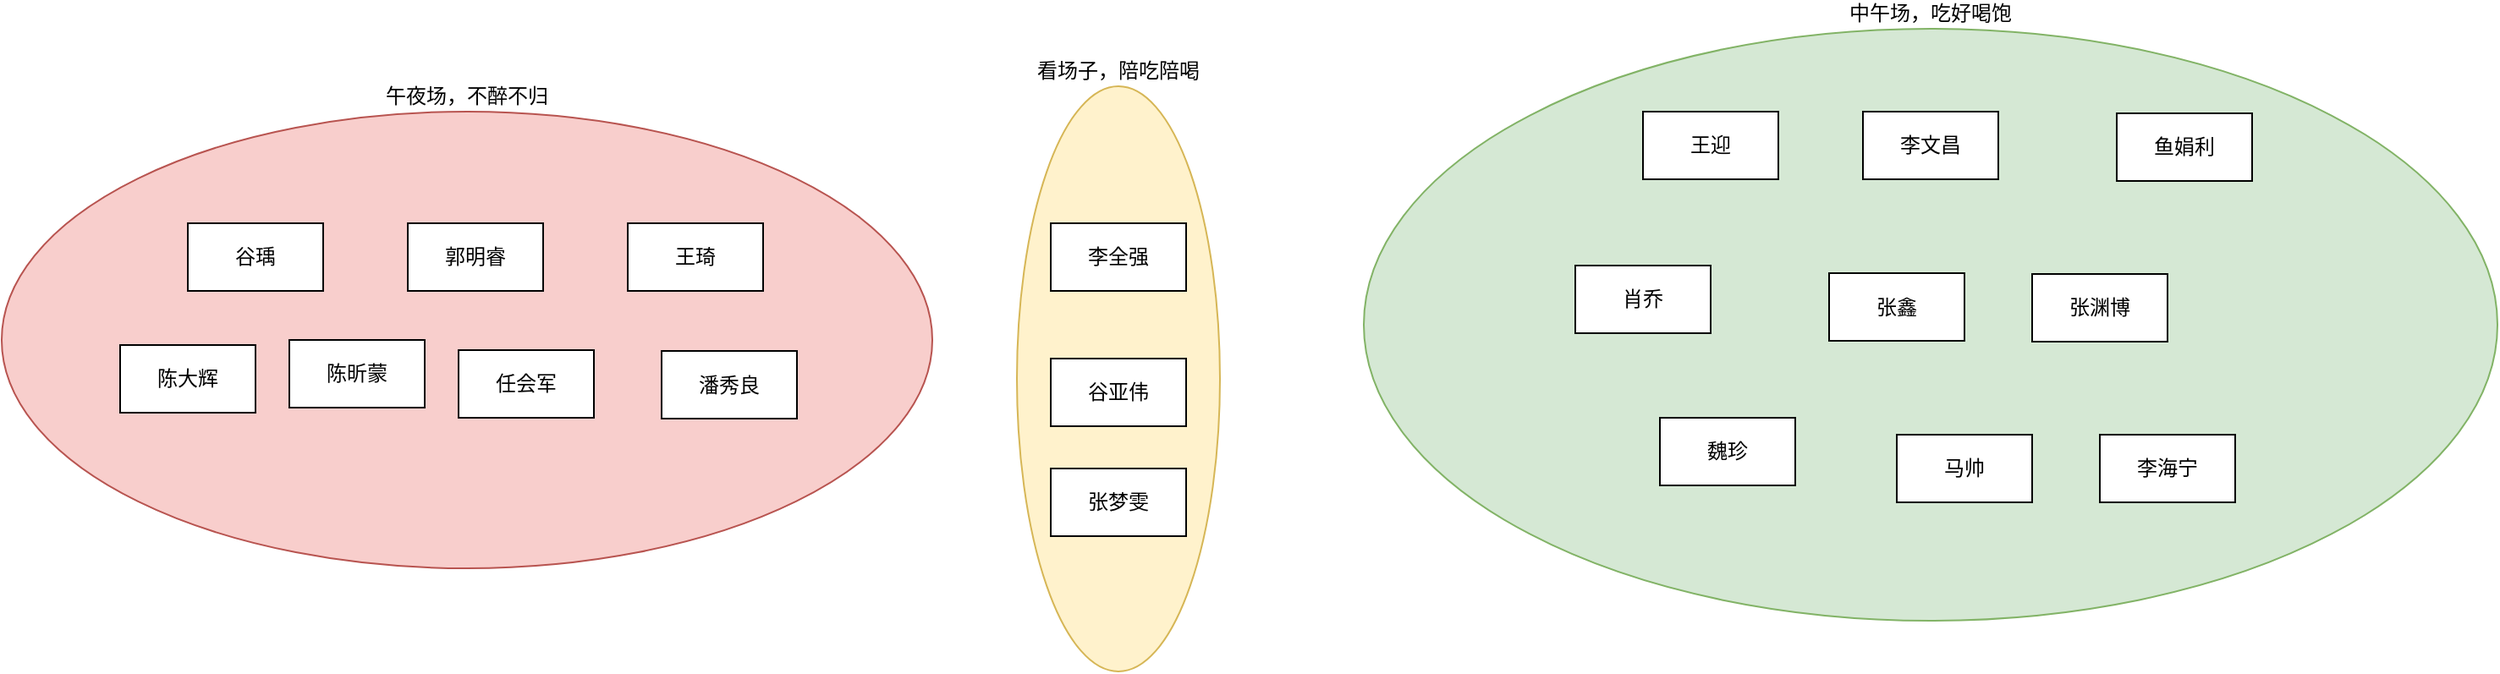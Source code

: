 <mxfile version="12.3.6" type="github" pages="1">
  <diagram id="hPLD487_rrXhkc1wJRE6" name="第 1 页">
    <mxGraphModel dx="2233" dy="735" grid="1" gridSize="10" guides="1" tooltips="1" connect="1" arrows="1" fold="1" page="1" pageScale="1" pageWidth="827" pageHeight="1169" math="0" shadow="0">
      <root>
        <mxCell id="0"/>
        <mxCell id="1" parent="0"/>
        <mxCell id="DdJCxJpUbqCv-p2f7Ykp-24" value="看场子，陪吃陪喝" style="ellipse;whiteSpace=wrap;html=1;labelPosition=center;verticalLabelPosition=top;align=center;verticalAlign=bottom;fillColor=#fff2cc;strokeColor=#d6b656;" parent="1" vertex="1">
          <mxGeometry x="490" y="254" width="120" height="346" as="geometry"/>
        </mxCell>
        <mxCell id="DdJCxJpUbqCv-p2f7Ykp-23" value="午夜场，不醉不归" style="ellipse;whiteSpace=wrap;html=1;fillColor=#f8cecc;strokeColor=#b85450;labelPosition=center;verticalLabelPosition=top;align=center;verticalAlign=bottom;" parent="1" vertex="1">
          <mxGeometry x="-110" y="269" width="550" height="270" as="geometry"/>
        </mxCell>
        <mxCell id="DdJCxJpUbqCv-p2f7Ykp-22" value="中午场，吃好喝饱" style="ellipse;whiteSpace=wrap;html=1;fillColor=#d5e8d4;strokeColor=#82b366;labelPosition=center;verticalLabelPosition=top;align=center;verticalAlign=bottom;" parent="1" vertex="1">
          <mxGeometry x="695" y="220" width="670" height="350" as="geometry"/>
        </mxCell>
        <mxCell id="sdnDIcvm3d-ZbP6BMYlY-1" value="李全强" style="rounded=0;whiteSpace=wrap;html=1;" parent="1" vertex="1">
          <mxGeometry x="510" y="335" width="80" height="40" as="geometry"/>
        </mxCell>
        <mxCell id="DdJCxJpUbqCv-p2f7Ykp-1" value="谷亚伟" style="rounded=0;whiteSpace=wrap;html=1;" parent="1" vertex="1">
          <mxGeometry x="510" y="415" width="80" height="40" as="geometry"/>
        </mxCell>
        <mxCell id="DdJCxJpUbqCv-p2f7Ykp-2" value="谷瑀" style="rounded=0;whiteSpace=wrap;html=1;" parent="1" vertex="1">
          <mxGeometry y="335" width="80" height="40" as="geometry"/>
        </mxCell>
        <mxCell id="DdJCxJpUbqCv-p2f7Ykp-3" value="郭明睿" style="rounded=0;whiteSpace=wrap;html=1;" parent="1" vertex="1">
          <mxGeometry x="130" y="335" width="80" height="40" as="geometry"/>
        </mxCell>
        <mxCell id="DdJCxJpUbqCv-p2f7Ykp-4" value="王琦" style="rounded=0;whiteSpace=wrap;html=1;" parent="1" vertex="1">
          <mxGeometry x="260" y="335" width="80" height="40" as="geometry"/>
        </mxCell>
        <mxCell id="DdJCxJpUbqCv-p2f7Ykp-5" value="李文昌" style="rounded=0;whiteSpace=wrap;html=1;" parent="1" vertex="1">
          <mxGeometry x="990" y="269" width="80" height="40" as="geometry"/>
        </mxCell>
        <mxCell id="DdJCxJpUbqCv-p2f7Ykp-6" value="王迎" style="rounded=0;whiteSpace=wrap;html=1;" parent="1" vertex="1">
          <mxGeometry x="860" y="269" width="80" height="40" as="geometry"/>
        </mxCell>
        <mxCell id="DdJCxJpUbqCv-p2f7Ykp-9" value="肖乔" style="rounded=0;whiteSpace=wrap;html=1;" parent="1" vertex="1">
          <mxGeometry x="820" y="360" width="80" height="40" as="geometry"/>
        </mxCell>
        <mxCell id="DdJCxJpUbqCv-p2f7Ykp-11" value="陈大辉" style="rounded=0;whiteSpace=wrap;html=1;" parent="1" vertex="1">
          <mxGeometry x="-40" y="407" width="80" height="40" as="geometry"/>
        </mxCell>
        <mxCell id="DdJCxJpUbqCv-p2f7Ykp-12" value="潘秀良" style="rounded=0;whiteSpace=wrap;html=1;" parent="1" vertex="1">
          <mxGeometry x="280" y="410.5" width="80" height="40" as="geometry"/>
        </mxCell>
        <mxCell id="DdJCxJpUbqCv-p2f7Ykp-13" value="鱼娟利" style="rounded=0;whiteSpace=wrap;html=1;" parent="1" vertex="1">
          <mxGeometry x="1140" y="270" width="80" height="40" as="geometry"/>
        </mxCell>
        <mxCell id="DdJCxJpUbqCv-p2f7Ykp-14" value="张鑫" style="rounded=0;whiteSpace=wrap;html=1;" parent="1" vertex="1">
          <mxGeometry x="970" y="364.5" width="80" height="40" as="geometry"/>
        </mxCell>
        <mxCell id="DdJCxJpUbqCv-p2f7Ykp-15" value="任会军" style="rounded=0;whiteSpace=wrap;html=1;" parent="1" vertex="1">
          <mxGeometry x="160" y="410" width="80" height="40" as="geometry"/>
        </mxCell>
        <mxCell id="DdJCxJpUbqCv-p2f7Ykp-16" value="魏珍" style="rounded=0;whiteSpace=wrap;html=1;" parent="1" vertex="1">
          <mxGeometry x="870" y="450" width="80" height="40" as="geometry"/>
        </mxCell>
        <mxCell id="DdJCxJpUbqCv-p2f7Ykp-17" value="张渊博" style="rounded=0;whiteSpace=wrap;html=1;" parent="1" vertex="1">
          <mxGeometry x="1090" y="365" width="80" height="40" as="geometry"/>
        </mxCell>
        <mxCell id="DdJCxJpUbqCv-p2f7Ykp-18" value="马帅" style="rounded=0;whiteSpace=wrap;html=1;" parent="1" vertex="1">
          <mxGeometry x="1010" y="460" width="80" height="40" as="geometry"/>
        </mxCell>
        <mxCell id="DdJCxJpUbqCv-p2f7Ykp-19" value="张梦雯" style="rounded=0;whiteSpace=wrap;html=1;" parent="1" vertex="1">
          <mxGeometry x="510" y="480" width="80" height="40" as="geometry"/>
        </mxCell>
        <mxCell id="DdJCxJpUbqCv-p2f7Ykp-20" value="陈昕蒙" style="rounded=0;whiteSpace=wrap;html=1;" parent="1" vertex="1">
          <mxGeometry x="60" y="404" width="80" height="40" as="geometry"/>
        </mxCell>
        <mxCell id="DdJCxJpUbqCv-p2f7Ykp-21" value="李海宁" style="rounded=0;whiteSpace=wrap;html=1;" parent="1" vertex="1">
          <mxGeometry x="1130" y="460" width="80" height="40" as="geometry"/>
        </mxCell>
      </root>
    </mxGraphModel>
  </diagram>
</mxfile>
